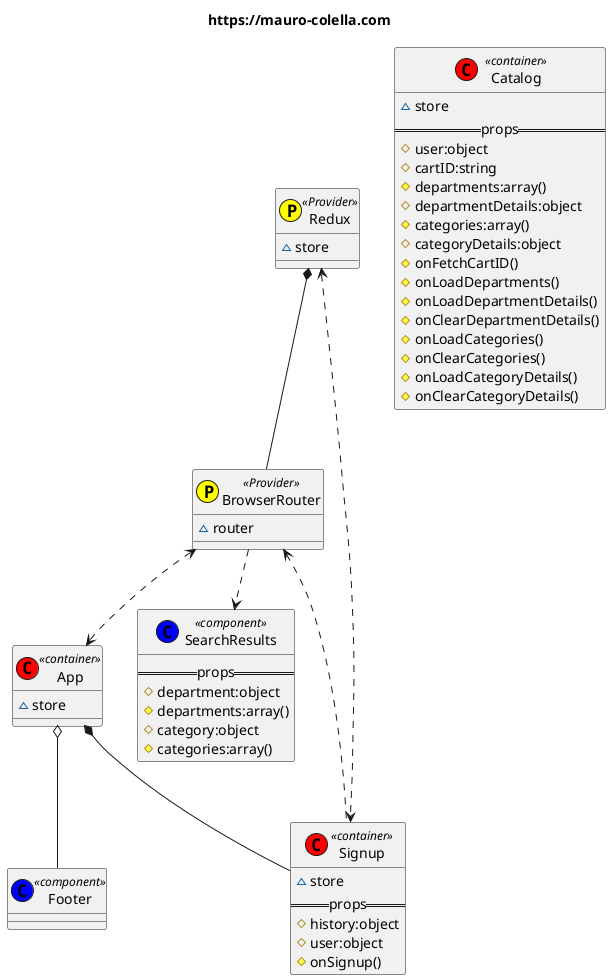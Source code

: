 @startuml
title https://mauro-colella.com

class Redux << (P,yellow) Provider>> {
    ~store
}

class BrowserRouter << (P,yellow) Provider>> {
    ~router
}

class App << (C,red) container>> {
    ~store
}

class Signup << (C,red) container>> {
    ~store
    ==props==
    # history:object
    # user:object
    # onSignup()
}

class Catalog << (C,red) container>> {
    ~store
    ==props==
    # user:object
    # cartID:string
    # departments:array()
    # departmentDetails:object
    # categories:array()
    # categoryDetails:object
    # onFetchCartID()
    # onLoadDepartments()
    # onLoadDepartmentDetails()
    # onClearDepartmentDetails()
    # onLoadCategories()
    # onClearCategories()
    # onLoadCategoryDetails()
    # onClearCategoryDetails()
}

class Footer << (C,blue) component >> {

}

class SearchResults << (C,blue) component>> {
    ==props==
    # department:object
    # departments:array()
    # category:object
    # categories:array()
}

Redux *-- BrowserRouter
BrowserRouter <..> App

Redux <..> Signup

App *-- Signup
App o-- Footer

BrowserRouter <.. Signup
BrowserRouter ..> SearchResults

@enduml
